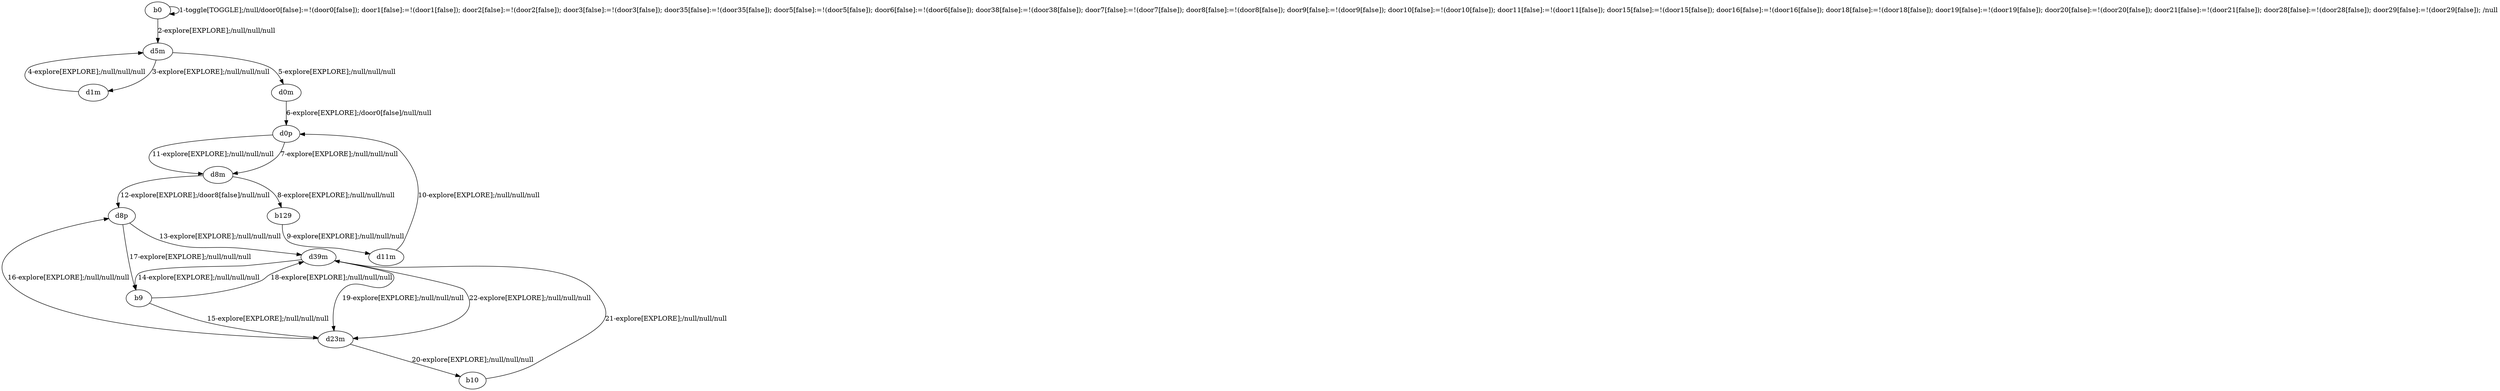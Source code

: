 # Total number of goals covered by this test: 1
# d23m --> d8p

digraph g {
"b0" -> "b0" [label = "1-toggle[TOGGLE];/null/door0[false]:=!(door0[false]); door1[false]:=!(door1[false]); door2[false]:=!(door2[false]); door3[false]:=!(door3[false]); door35[false]:=!(door35[false]); door5[false]:=!(door5[false]); door6[false]:=!(door6[false]); door38[false]:=!(door38[false]); door7[false]:=!(door7[false]); door8[false]:=!(door8[false]); door9[false]:=!(door9[false]); door10[false]:=!(door10[false]); door11[false]:=!(door11[false]); door15[false]:=!(door15[false]); door16[false]:=!(door16[false]); door18[false]:=!(door18[false]); door19[false]:=!(door19[false]); door20[false]:=!(door20[false]); door21[false]:=!(door21[false]); door28[false]:=!(door28[false]); door29[false]:=!(door29[false]); /null"];
"b0" -> "d5m" [label = "2-explore[EXPLORE];/null/null/null"];
"d5m" -> "d1m" [label = "3-explore[EXPLORE];/null/null/null"];
"d1m" -> "d5m" [label = "4-explore[EXPLORE];/null/null/null"];
"d5m" -> "d0m" [label = "5-explore[EXPLORE];/null/null/null"];
"d0m" -> "d0p" [label = "6-explore[EXPLORE];/door0[false]/null/null"];
"d0p" -> "d8m" [label = "7-explore[EXPLORE];/null/null/null"];
"d8m" -> "b129" [label = "8-explore[EXPLORE];/null/null/null"];
"b129" -> "d11m" [label = "9-explore[EXPLORE];/null/null/null"];
"d11m" -> "d0p" [label = "10-explore[EXPLORE];/null/null/null"];
"d0p" -> "d8m" [label = "11-explore[EXPLORE];/null/null/null"];
"d8m" -> "d8p" [label = "12-explore[EXPLORE];/door8[false]/null/null"];
"d8p" -> "d39m" [label = "13-explore[EXPLORE];/null/null/null"];
"d39m" -> "b9" [label = "14-explore[EXPLORE];/null/null/null"];
"b9" -> "d23m" [label = "15-explore[EXPLORE];/null/null/null"];
"d23m" -> "d8p" [label = "16-explore[EXPLORE];/null/null/null"];
"d8p" -> "b9" [label = "17-explore[EXPLORE];/null/null/null"];
"b9" -> "d39m" [label = "18-explore[EXPLORE];/null/null/null"];
"d39m" -> "d23m" [label = "19-explore[EXPLORE];/null/null/null"];
"d23m" -> "b10" [label = "20-explore[EXPLORE];/null/null/null"];
"b10" -> "d39m" [label = "21-explore[EXPLORE];/null/null/null"];
"d39m" -> "d23m" [label = "22-explore[EXPLORE];/null/null/null"];
}